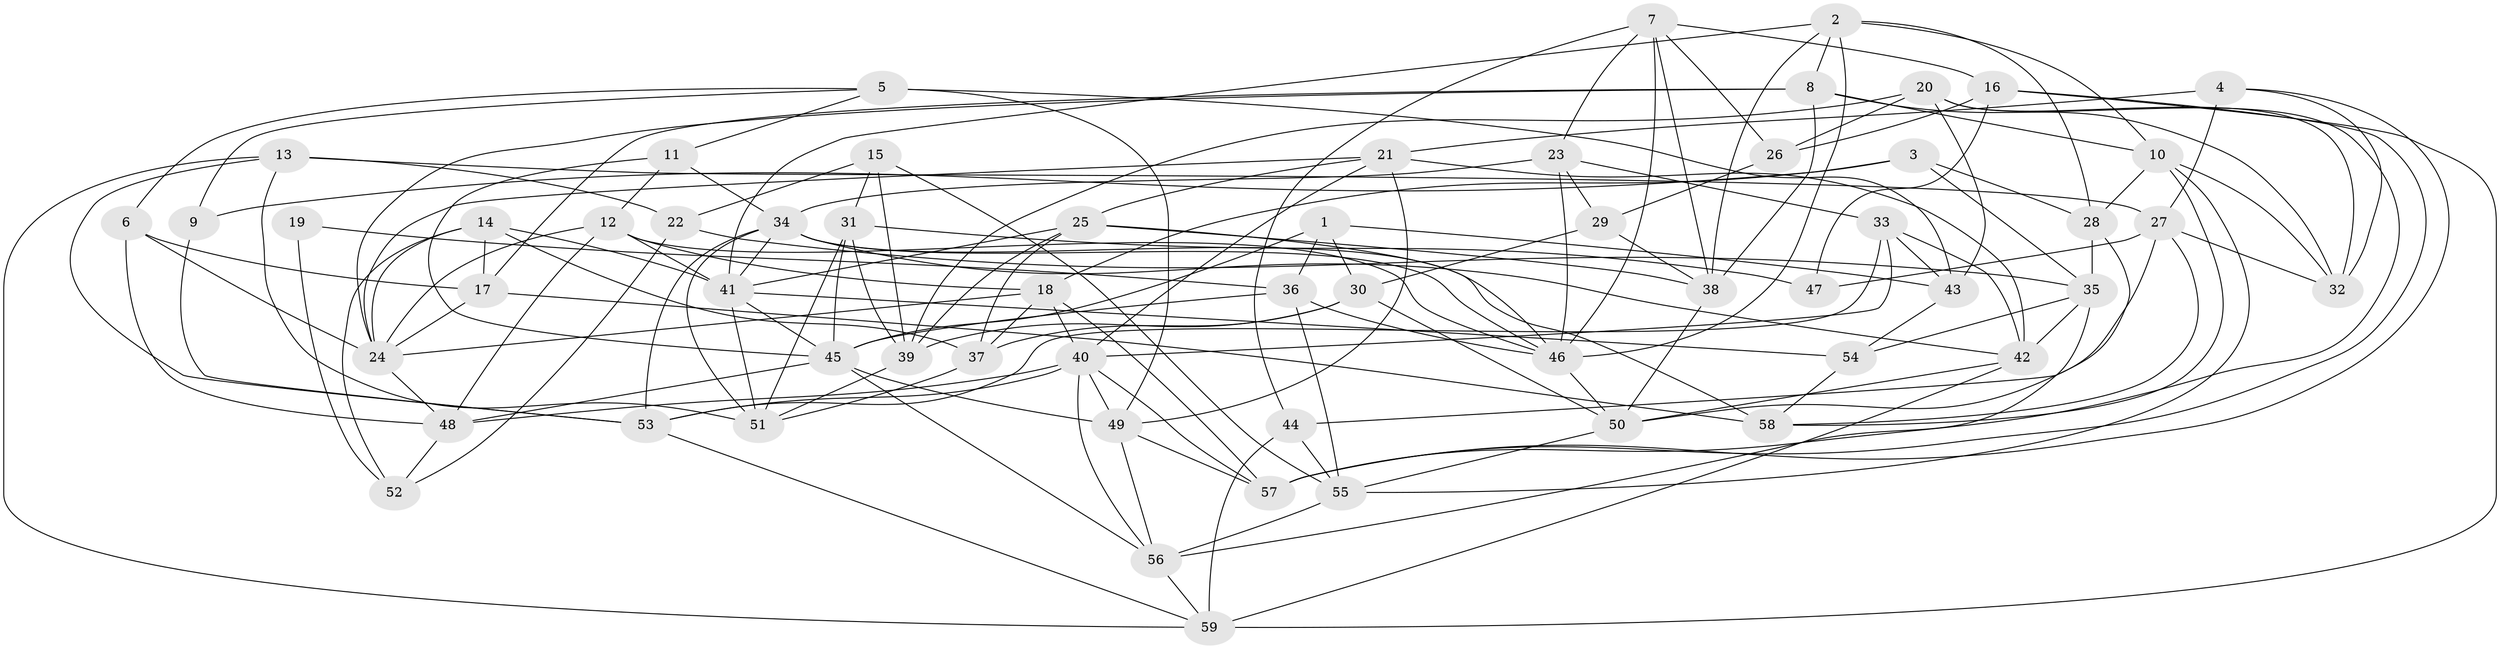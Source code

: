 // original degree distribution, {4: 1.0}
// Generated by graph-tools (version 1.1) at 2025/02/03/09/25 03:02:54]
// undirected, 59 vertices, 158 edges
graph export_dot {
graph [start="1"]
  node [color=gray90,style=filled];
  1;
  2;
  3;
  4;
  5;
  6;
  7;
  8;
  9;
  10;
  11;
  12;
  13;
  14;
  15;
  16;
  17;
  18;
  19;
  20;
  21;
  22;
  23;
  24;
  25;
  26;
  27;
  28;
  29;
  30;
  31;
  32;
  33;
  34;
  35;
  36;
  37;
  38;
  39;
  40;
  41;
  42;
  43;
  44;
  45;
  46;
  47;
  48;
  49;
  50;
  51;
  52;
  53;
  54;
  55;
  56;
  57;
  58;
  59;
  1 -- 30 [weight=1.0];
  1 -- 36 [weight=1.0];
  1 -- 43 [weight=1.0];
  1 -- 45 [weight=1.0];
  2 -- 8 [weight=1.0];
  2 -- 10 [weight=1.0];
  2 -- 28 [weight=1.0];
  2 -- 38 [weight=1.0];
  2 -- 41 [weight=1.0];
  2 -- 46 [weight=1.0];
  3 -- 9 [weight=2.0];
  3 -- 18 [weight=1.0];
  3 -- 28 [weight=2.0];
  3 -- 35 [weight=1.0];
  4 -- 21 [weight=1.0];
  4 -- 27 [weight=1.0];
  4 -- 32 [weight=1.0];
  4 -- 57 [weight=1.0];
  5 -- 6 [weight=1.0];
  5 -- 9 [weight=1.0];
  5 -- 11 [weight=1.0];
  5 -- 43 [weight=2.0];
  5 -- 49 [weight=1.0];
  6 -- 17 [weight=1.0];
  6 -- 24 [weight=1.0];
  6 -- 48 [weight=1.0];
  7 -- 16 [weight=1.0];
  7 -- 23 [weight=1.0];
  7 -- 26 [weight=1.0];
  7 -- 38 [weight=1.0];
  7 -- 44 [weight=1.0];
  7 -- 46 [weight=1.0];
  8 -- 10 [weight=1.0];
  8 -- 17 [weight=1.0];
  8 -- 24 [weight=1.0];
  8 -- 32 [weight=1.0];
  8 -- 38 [weight=1.0];
  9 -- 53 [weight=1.0];
  10 -- 28 [weight=1.0];
  10 -- 32 [weight=1.0];
  10 -- 55 [weight=1.0];
  10 -- 58 [weight=1.0];
  11 -- 12 [weight=1.0];
  11 -- 34 [weight=1.0];
  11 -- 45 [weight=1.0];
  12 -- 18 [weight=1.0];
  12 -- 24 [weight=1.0];
  12 -- 41 [weight=1.0];
  12 -- 46 [weight=1.0];
  12 -- 48 [weight=1.0];
  13 -- 22 [weight=2.0];
  13 -- 27 [weight=1.0];
  13 -- 51 [weight=1.0];
  13 -- 53 [weight=1.0];
  13 -- 59 [weight=1.0];
  14 -- 17 [weight=1.0];
  14 -- 24 [weight=1.0];
  14 -- 37 [weight=2.0];
  14 -- 41 [weight=1.0];
  14 -- 52 [weight=1.0];
  15 -- 22 [weight=1.0];
  15 -- 31 [weight=1.0];
  15 -- 39 [weight=1.0];
  15 -- 55 [weight=1.0];
  16 -- 26 [weight=2.0];
  16 -- 47 [weight=1.0];
  16 -- 57 [weight=1.0];
  16 -- 59 [weight=1.0];
  17 -- 24 [weight=1.0];
  17 -- 58 [weight=2.0];
  18 -- 24 [weight=1.0];
  18 -- 37 [weight=1.0];
  18 -- 40 [weight=1.0];
  18 -- 57 [weight=1.0];
  19 -- 36 [weight=2.0];
  19 -- 52 [weight=2.0];
  20 -- 26 [weight=1.0];
  20 -- 32 [weight=2.0];
  20 -- 39 [weight=1.0];
  20 -- 43 [weight=1.0];
  20 -- 57 [weight=1.0];
  21 -- 24 [weight=1.0];
  21 -- 25 [weight=1.0];
  21 -- 40 [weight=1.0];
  21 -- 42 [weight=1.0];
  21 -- 49 [weight=1.0];
  22 -- 35 [weight=1.0];
  22 -- 52 [weight=2.0];
  23 -- 29 [weight=1.0];
  23 -- 33 [weight=2.0];
  23 -- 34 [weight=1.0];
  23 -- 46 [weight=1.0];
  24 -- 48 [weight=1.0];
  25 -- 37 [weight=1.0];
  25 -- 38 [weight=1.0];
  25 -- 39 [weight=1.0];
  25 -- 41 [weight=1.0];
  25 -- 46 [weight=1.0];
  26 -- 29 [weight=2.0];
  27 -- 32 [weight=1.0];
  27 -- 44 [weight=1.0];
  27 -- 47 [weight=1.0];
  27 -- 58 [weight=1.0];
  28 -- 35 [weight=1.0];
  28 -- 50 [weight=1.0];
  29 -- 30 [weight=2.0];
  29 -- 38 [weight=1.0];
  30 -- 37 [weight=1.0];
  30 -- 39 [weight=1.0];
  30 -- 50 [weight=1.0];
  31 -- 39 [weight=1.0];
  31 -- 45 [weight=1.0];
  31 -- 47 [weight=2.0];
  31 -- 51 [weight=1.0];
  33 -- 40 [weight=1.0];
  33 -- 42 [weight=1.0];
  33 -- 43 [weight=1.0];
  33 -- 53 [weight=1.0];
  34 -- 41 [weight=1.0];
  34 -- 42 [weight=1.0];
  34 -- 46 [weight=1.0];
  34 -- 51 [weight=1.0];
  34 -- 53 [weight=1.0];
  34 -- 58 [weight=1.0];
  35 -- 42 [weight=1.0];
  35 -- 54 [weight=1.0];
  35 -- 56 [weight=1.0];
  36 -- 45 [weight=1.0];
  36 -- 46 [weight=1.0];
  36 -- 55 [weight=1.0];
  37 -- 51 [weight=1.0];
  38 -- 50 [weight=1.0];
  39 -- 51 [weight=1.0];
  40 -- 48 [weight=1.0];
  40 -- 49 [weight=1.0];
  40 -- 53 [weight=1.0];
  40 -- 56 [weight=1.0];
  40 -- 57 [weight=1.0];
  41 -- 45 [weight=1.0];
  41 -- 51 [weight=1.0];
  41 -- 54 [weight=1.0];
  42 -- 50 [weight=1.0];
  42 -- 59 [weight=1.0];
  43 -- 54 [weight=1.0];
  44 -- 55 [weight=1.0];
  44 -- 59 [weight=1.0];
  45 -- 48 [weight=1.0];
  45 -- 49 [weight=1.0];
  45 -- 56 [weight=1.0];
  46 -- 50 [weight=1.0];
  48 -- 52 [weight=1.0];
  49 -- 56 [weight=1.0];
  49 -- 57 [weight=1.0];
  50 -- 55 [weight=1.0];
  53 -- 59 [weight=1.0];
  54 -- 58 [weight=1.0];
  55 -- 56 [weight=1.0];
  56 -- 59 [weight=1.0];
}
